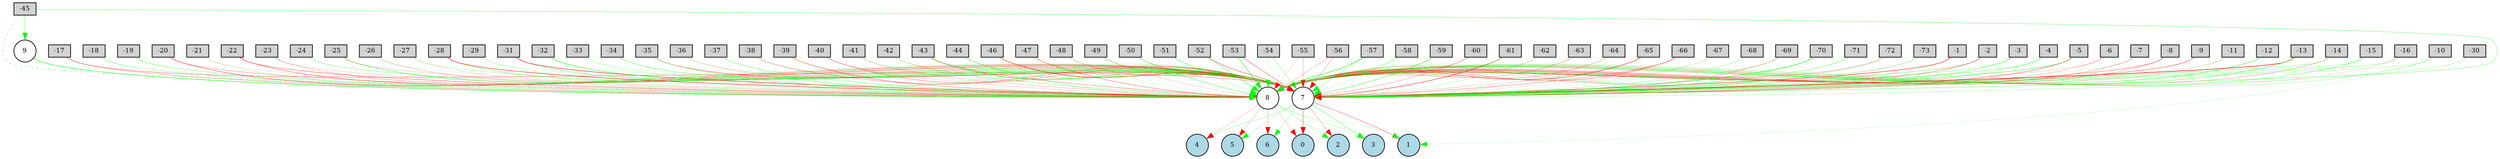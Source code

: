 digraph {
	node [fontsize=9 height=0.2 shape=circle width=0.2]
		-1 [fillcolor=lightgray shape=box style=filled]
		-2 [fillcolor=lightgray shape=box style=filled]
		-3 [fillcolor=lightgray shape=box style=filled]
		-4 [fillcolor=lightgray shape=box style=filled]
		-5 [fillcolor=lightgray shape=box style=filled]
		-6 [fillcolor=lightgray shape=box style=filled]
		-7 [fillcolor=lightgray shape=box style=filled]
		-8 [fillcolor=lightgray shape=box style=filled]
		-9 [fillcolor=lightgray shape=box style=filled]
		-10 [fillcolor=lightgray shape=box style=filled]
		-11 [fillcolor=lightgray shape=box style=filled]
		-12 [fillcolor=lightgray shape=box style=filled]
		-13 [fillcolor=lightgray shape=box style=filled]
		-14 [fillcolor=lightgray shape=box style=filled]
		-15 [fillcolor=lightgray shape=box style=filled]
		-16 [fillcolor=lightgray shape=box style=filled]
		-17 [fillcolor=lightgray shape=box style=filled]
		-18 [fillcolor=lightgray shape=box style=filled]
		-19 [fillcolor=lightgray shape=box style=filled]
		-20 [fillcolor=lightgray shape=box style=filled]
		-21 [fillcolor=lightgray shape=box style=filled]
		-22 [fillcolor=lightgray shape=box style=filled]
		-23 [fillcolor=lightgray shape=box style=filled]
		-24 [fillcolor=lightgray shape=box style=filled]
		-25 [fillcolor=lightgray shape=box style=filled]
		-26 [fillcolor=lightgray shape=box style=filled]
		-27 [fillcolor=lightgray shape=box style=filled]
		-28 [fillcolor=lightgray shape=box style=filled]
		-29 [fillcolor=lightgray shape=box style=filled]
		-30 [fillcolor=lightgray shape=box style=filled]
		-31 [fillcolor=lightgray shape=box style=filled]
		-32 [fillcolor=lightgray shape=box style=filled]
		-33 [fillcolor=lightgray shape=box style=filled]
		-34 [fillcolor=lightgray shape=box style=filled]
		-35 [fillcolor=lightgray shape=box style=filled]
		-36 [fillcolor=lightgray shape=box style=filled]
		-37 [fillcolor=lightgray shape=box style=filled]
		-38 [fillcolor=lightgray shape=box style=filled]
		-39 [fillcolor=lightgray shape=box style=filled]
		-40 [fillcolor=lightgray shape=box style=filled]
		-41 [fillcolor=lightgray shape=box style=filled]
		-42 [fillcolor=lightgray shape=box style=filled]
		-43 [fillcolor=lightgray shape=box style=filled]
		-44 [fillcolor=lightgray shape=box style=filled]
		-45 [fillcolor=lightgray shape=box style=filled]
		-46 [fillcolor=lightgray shape=box style=filled]
		-47 [fillcolor=lightgray shape=box style=filled]
		-48 [fillcolor=lightgray shape=box style=filled]
		-49 [fillcolor=lightgray shape=box style=filled]
		-50 [fillcolor=lightgray shape=box style=filled]
		-51 [fillcolor=lightgray shape=box style=filled]
		-52 [fillcolor=lightgray shape=box style=filled]
		-53 [fillcolor=lightgray shape=box style=filled]
		-54 [fillcolor=lightgray shape=box style=filled]
		-55 [fillcolor=lightgray shape=box style=filled]
		-56 [fillcolor=lightgray shape=box style=filled]
		-57 [fillcolor=lightgray shape=box style=filled]
		-58 [fillcolor=lightgray shape=box style=filled]
		-59 [fillcolor=lightgray shape=box style=filled]
		-60 [fillcolor=lightgray shape=box style=filled]
		-61 [fillcolor=lightgray shape=box style=filled]
		-62 [fillcolor=lightgray shape=box style=filled]
		-63 [fillcolor=lightgray shape=box style=filled]
		-64 [fillcolor=lightgray shape=box style=filled]
		-65 [fillcolor=lightgray shape=box style=filled]
		-66 [fillcolor=lightgray shape=box style=filled]
		-67 [fillcolor=lightgray shape=box style=filled]
		-68 [fillcolor=lightgray shape=box style=filled]
		-69 [fillcolor=lightgray shape=box style=filled]
		-70 [fillcolor=lightgray shape=box style=filled]
		-71 [fillcolor=lightgray shape=box style=filled]
		-72 [fillcolor=lightgray shape=box style=filled]
		-73 [fillcolor=lightgray shape=box style=filled]
		0 [fillcolor=lightblue style=filled]
		1 [fillcolor=lightblue style=filled]
		2 [fillcolor=lightblue style=filled]
		3 [fillcolor=lightblue style=filled]
		4 [fillcolor=lightblue style=filled]
		5 [fillcolor=lightblue style=filled]
		6 [fillcolor=lightblue style=filled]
		7 [fillcolor=white style=filled]
		8 [fillcolor=white style=filled]
		9 [fillcolor=white style=filled]
			-1 -> 7 [color=red penwidth=0.5719865442897976 style=solid]
			-1 -> 8 [color=red penwidth=0.11489819998661097 style=solid]
			-2 -> 7 [color=green penwidth=0.3693994517320316 style=solid]
			-2 -> 8 [color=red penwidth=0.4112056424241177 style=solid]
			-3 -> 7 [color=green penwidth=0.2860788641461872 style=solid]
			-3 -> 8 [color=green penwidth=0.3651639732946932 style=solid]
			-4 -> 7 [color=green penwidth=0.3827727668031453 style=solid]
			-4 -> 8 [color=green penwidth=0.24120007019648088 style=solid]
			-5 -> 7 [color=green penwidth=0.46320251444612326 style=solid]
			-5 -> 8 [color=red penwidth=0.3984544478321864 style=solid]
			-6 -> 7 [color=red penwidth=0.15849327630693089 style=solid]
			-6 -> 8 [color=red penwidth=0.20447233479496557 style=solid]
			-7 -> 7 [color=green penwidth=0.13411464079911276 style=solid]
			-7 -> 8 [color=red penwidth=0.2815623458236959 style=solid]
			-8 -> 7 [color=red penwidth=0.3763350567705781 style=solid]
			-8 -> 8 [color=red penwidth=0.24191197075680956 style=solid]
			-9 -> 7 [color=red penwidth=0.4051147610941065 style=solid]
			-9 -> 8 [color=red penwidth=0.12212543673248122 style=solid]
			-10 -> 7 [color=green penwidth=0.20426268447830875 style=solid]
			-10 -> 8 [color=green penwidth=0.24882665960047298 style=solid]
			-11 -> 7 [color=green penwidth=0.15950419112383618 style=solid]
			-11 -> 8 [color=red penwidth=0.13667206375229624 style=solid]
			-12 -> 7 [color=green penwidth=0.2575762829292558 style=dotted]
			-12 -> 8 [color=green penwidth=0.4732354605084892 style=solid]
			-13 -> 7 [color=red penwidth=0.7210442153449603 style=solid]
			-13 -> 8 [color=green penwidth=0.40806940840895634 style=solid]
			-14 -> 7 [color=green penwidth=0.30209612191095403 style=solid]
			-14 -> 8 [color=red penwidth=0.22792912213800862 style=solid]
			-15 -> 7 [color=green penwidth=0.2659861996294035 style=solid]
			-15 -> 8 [color=green penwidth=0.3633234784995317 style=solid]
			-16 -> 7 [color=green penwidth=0.29014381872173844 style=solid]
			-16 -> 8 [color=red penwidth=0.11366152794231307 style=solid]
			-17 -> 7 [color=red penwidth=0.3327717828593111 style=solid]
			-17 -> 8 [color=red penwidth=0.2967634590953018 style=solid]
			-18 -> 7 [color=green penwidth=0.10800264641361423 style=solid]
			-18 -> 8 [color=green penwidth=0.2758279305793777 style=solid]
			-19 -> 7 [color=green penwidth=0.1597635941189397 style=solid]
			-19 -> 8 [color=green penwidth=0.2988356782398166 style=solid]
			-20 -> 7 [color=red penwidth=0.4429621939531322 style=solid]
			-20 -> 8 [color=red penwidth=0.27196517512960006 style=solid]
			-21 -> 7 [color=green penwidth=0.20237241299924585 style=solid]
			-21 -> 8 [color=red penwidth=0.11211873085324527 style=solid]
			-22 -> 7 [color=red penwidth=0.40216909353908514 style=solid]
			-22 -> 8 [color=red penwidth=0.4067854663416167 style=solid]
			-23 -> 7 [color=red penwidth=0.22250523333757172 style=solid]
			-23 -> 8 [color=red penwidth=0.15222802848661177 style=solid]
			-24 -> 7 [color=red penwidth=0.1314479748558759 style=dotted]
			-24 -> 8 [color=green penwidth=0.30563824836095416 style=solid]
			-25 -> 7 [color=green penwidth=0.4857657830206137 style=solid]
			-25 -> 8 [color=red penwidth=0.1745209539447276 style=solid]
			-26 -> 7 [color=red penwidth=0.2106442648141146 style=solid]
			-26 -> 8 [color=green penwidth=0.11835278787933619 style=solid]
			-27 -> 7 [color=red penwidth=0.12877102220739786 style=solid]
			-27 -> 8 [color=green penwidth=0.21796783552728896 style=solid]
			-28 -> 7 [color=green penwidth=0.365614712832001 style=solid]
			-28 -> 8 [color=red penwidth=0.5833601844516993 style=solid]
			-29 -> 7 [color=green penwidth=0.16610948706253242 style=solid]
			-29 -> 8 [color=green penwidth=0.15997666667870963 style=solid]
			-30 -> 7 [color=green penwidth=0.20986240392798095 style=solid]
			-31 -> 7 [color=green penwidth=0.359126413915577 style=solid]
			-31 -> 8 [color=red penwidth=0.6305436169443084 style=solid]
			-32 -> 7 [color=green penwidth=0.5143587477246659 style=solid]
			-32 -> 8 [color=green penwidth=0.1396651100805526 style=solid]
			-33 -> 7 [color=green penwidth=0.18071365958631302 style=solid]
			-33 -> 8 [color=green penwidth=0.10024243591272278 style=solid]
			-34 -> 7 [color=green penwidth=0.31870137852233416 style=solid]
			-34 -> 8 [color=green penwidth=0.13247027403305864 style=solid]
			-35 -> 7 [color=red penwidth=0.41010895574217066 style=solid]
			-35 -> 8 [color=green penwidth=0.3220690570236176 style=solid]
			-36 -> 7 [color=red penwidth=0.1930379963078403 style=solid]
			-36 -> 8 [color=green penwidth=0.193336243194014 style=solid]
			-37 -> 7 [color=green penwidth=0.1927295373757843 style=solid]
			-37 -> 8 [color=green penwidth=0.22661509658204199 style=solid]
			-38 -> 7 [color=green penwidth=0.17010959724102526 style=solid]
			-38 -> 8 [color=red penwidth=0.29474049137950686 style=solid]
			-39 -> 7 [color=red penwidth=0.4054501345140905 style=solid]
			-39 -> 8 [color=green penwidth=0.10510537086178752 style=solid]
			-40 -> 7 [color=red penwidth=0.3349816545508456 style=solid]
			-40 -> 8 [color=red penwidth=0.1505437288531181 style=solid]
			-41 -> 7 [color=green penwidth=0.15430500324492608 style=solid]
			-41 -> 8 [color=red penwidth=0.20514991667800447 style=solid]
			-42 -> 7 [color=red penwidth=0.11840601370158839 style=solid]
			-42 -> 8 [color=green penwidth=0.30355365012321 style=solid]
			-43 -> 7 [color=green penwidth=0.6329513318356313 style=solid]
			-43 -> 8 [color=red penwidth=0.31610501380839684 style=solid]
			-44 -> 7 [color=green penwidth=0.32213324939641563 style=solid]
			-44 -> 8 [color=green penwidth=0.2411094348737721 style=solid]
			-45 -> 7 [color=green penwidth=0.32336035969376953 style=solid]
			-45 -> 8 [color=green penwidth=0.4992696911325988 style=dotted]
			-46 -> 7 [color=red penwidth=0.5824382257350867 style=solid]
			-46 -> 8 [color=green penwidth=0.12433030938947084 style=solid]
			-47 -> 7 [color=green penwidth=0.21523517893346727 style=solid]
			-47 -> 8 [color=red penwidth=0.35392286413056717 style=solid]
			-48 -> 7 [color=red penwidth=0.23597596714457922 style=solid]
			-48 -> 8 [color=green penwidth=0.11481085943726675 style=solid]
			-49 -> 7 [color=green penwidth=0.4109038694253784 style=solid]
			-49 -> 8 [color=red penwidth=0.13344194474780327 style=solid]
			-50 -> 7 [color=red penwidth=0.20289349125117287 style=solid]
			-50 -> 8 [color=green penwidth=0.38682401308987846 style=solid]
			-51 -> 7 [color=green penwidth=0.291304933528471 style=solid]
			-51 -> 8 [color=green penwidth=0.2038266176546606 style=solid]
			-52 -> 7 [color=red penwidth=0.4002970337158597 style=solid]
			-52 -> 8 [color=green penwidth=0.399241052128919 style=solid]
			-53 -> 7 [color=red penwidth=0.37061020217479435 style=solid]
			-53 -> 8 [color=green penwidth=0.5375876613372759 style=solid]
			-54 -> 7 [color=green penwidth=0.2727626120200285 style=solid]
			-54 -> 8 [color=green penwidth=0.12340657426278911 style=solid]
			-55 -> 7 [color=red penwidth=0.23328218602378223 style=solid]
			-55 -> 8 [color=red penwidth=0.13419574357807057 style=solid]
			-56 -> 7 [color=red penwidth=0.23472132651382668 style=solid]
			-56 -> 8 [color=red penwidth=0.22142218551809495 style=solid]
			-57 -> 7 [color=green penwidth=0.2408486696431725 style=solid]
			-57 -> 8 [color=green penwidth=0.6206195103804528 style=solid]
			-58 -> 7 [color=green penwidth=0.14799742618059702 style=solid]
			-58 -> 8 [color=green penwidth=0.2813754898281676 style=solid]
			-59 -> 7 [color=green penwidth=0.44298181285909577 style=solid]
			-59 -> 8 [color=red penwidth=0.12602388761459332 style=solid]
			-60 -> 7 [color=red penwidth=0.24214799076093052 style=solid]
			-60 -> 8 [color=red penwidth=0.1710189653833154 style=solid]
			-61 -> 7 [color=red penwidth=0.5478758775656717 style=solid]
			-61 -> 8 [color=green penwidth=0.30990054420078017 style=solid]
			-62 -> 7 [color=green penwidth=0.18152565008157928 style=solid]
			-62 -> 8 [color=red penwidth=0.10006008137167231 style=solid]
			-63 -> 7 [color=green penwidth=0.151829110795627 style=solid]
			-63 -> 8 [color=red penwidth=0.22595060283992438 style=solid]
			-64 -> 7 [color=green penwidth=0.1645675105308021 style=solid]
			-64 -> 8 [color=red penwidth=0.22173365825496616 style=solid]
			-65 -> 7 [color=red penwidth=0.15016964562017177 style=solid]
			-65 -> 8 [color=red penwidth=0.5008039508889075 style=solid]
			-66 -> 7 [color=red penwidth=0.31404193294052174 style=solid]
			-66 -> 8 [color=red penwidth=0.3664213221882866 style=solid]
			-67 -> 7 [color=red penwidth=0.11337570151483634 style=solid]
			-67 -> 8 [color=green penwidth=0.1357273378201232 style=solid]
			-68 -> 7 [color=green penwidth=0.1182873398743901 style=solid]
			-68 -> 8 [color=green penwidth=0.13025097091474913 style=solid]
			-69 -> 7 [color=green penwidth=0.2226144716730749 style=solid]
			-69 -> 8 [color=red penwidth=0.24470619744024857 style=solid]
			-70 -> 7 [color=green penwidth=0.6255119904791938 style=solid]
			-70 -> 8 [color=green penwidth=0.21937627454476652 style=solid]
			-71 -> 7 [color=green penwidth=0.29339737740781524 style=solid]
			-71 -> 8 [color=green penwidth=0.10721825382681488 style=solid]
			-72 -> 7 [color=green penwidth=0.24135757225783594 style=solid]
			-72 -> 8 [color=red penwidth=0.26800789337399245 style=solid]
			-73 -> 7 [color=red penwidth=0.12499416732586235 style=solid]
			-73 -> 8 [color=green penwidth=0.25997943501696025 style=solid]
			7 -> 0 [color=red penwidth=0.4202559202857602 style=solid]
			7 -> 1 [color=red penwidth=0.34788161578904364 style=solid]
			7 -> 2 [color=red penwidth=0.2368775354865143 style=solid]
			7 -> 3 [color=green penwidth=0.3618920013629714 style=solid]
			7 -> 4 [color=green penwidth=0.24689637927945182 style=solid]
			7 -> 5 [color=green penwidth=0.1519260696912219 style=solid]
			7 -> 6 [color=green penwidth=0.20730436064592755 style=solid]
			8 -> 0 [color=red penwidth=0.15881641204866298 style=solid]
			8 -> 1 [color=green penwidth=0.1304284887890136 style=solid]
			8 -> 2 [color=green penwidth=0.2490971604059889 style=solid]
			8 -> 3 [color=green penwidth=0.1799987296783182 style=solid]
			8 -> 4 [color=red penwidth=0.16693599480505442 style=solid]
			8 -> 5 [color=red penwidth=0.18123640205768138 style=solid]
			8 -> 6 [color=red penwidth=0.23314221087085257 style=solid]
			-45 -> 9 [color=green penwidth=0.3692569746809057 style=solid]
			9 -> 8 [color=green penwidth=0.6129874383537716 style=solid]
			-10 -> 1 [color=green penwidth=0.12941994931887071 style=solid]
}